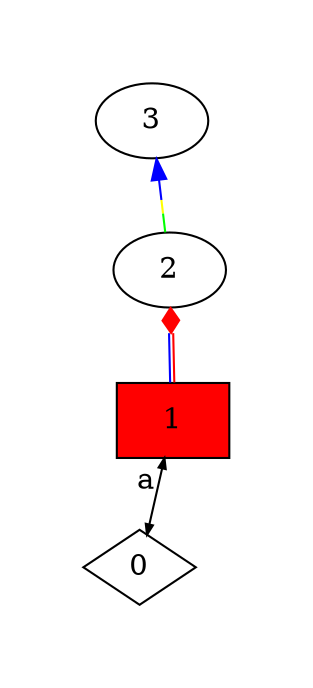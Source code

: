 //directed graph, graph 

digraph t{
    

    // Determines which way the graph grows
    // layout = neato, dot defaultdist in neato mode
    layout = neato
    bgcolor = "white"
    fontcolor = "black"
    fontname = "Times-Roman"
    fontsize = 22
    margin = 0.5
    //landscape = true
    //center = true
    //rankdir = "LR"
    //dim = 3

    //node attributes examples: 
    0 [shape = "diamond"]
    1 [shape = "rectangle", style = filled, fillcolor = "red"]
    

    //undirected --
    //attribute examples
    // for dir: forward, back, both, none
    // label alternative: headlabel, taillabel
    //label attributes: label_scheme, labelangle, labeldistance, labelfloat, labelfontcolor, labelfontname, labelfontsize
    //len only in neato
    0 -> 1 [dir = "both", label="a", arrowsize = 0.5, len = 1]
    1 -> 2 [arrowhead = "diamond", color = "red:blue"]
    2 -> 3 [color = "green:yellow;0.25:blue", constraint = false]

    // to position better
    {rank=same; 0,1}


}

// cluster example
digraph G {
    subgraph cluster_yellow {
        color = "yellow"
        a [color = "red"]
        b [color = "green"]
    }
}

//Example for compound
digraph {
  compound=true;

  subgraph cluster_a {
    label="Cluster A";
    node1; node3; node5; node7;
  }
  subgraph cluster_b {
    label="Cluster B";
    node2; node4; node6; node8;
  }

  node1 -> node2 [label="1"];
  node3 -> node4 [label="2" ltail="cluster_a"];
  
  node5 -> node6 [label="3" lhead="cluster_b"];
  node7 -> node8 [label="4" ltail="cluster_a" lhead="cluster_b"];
}